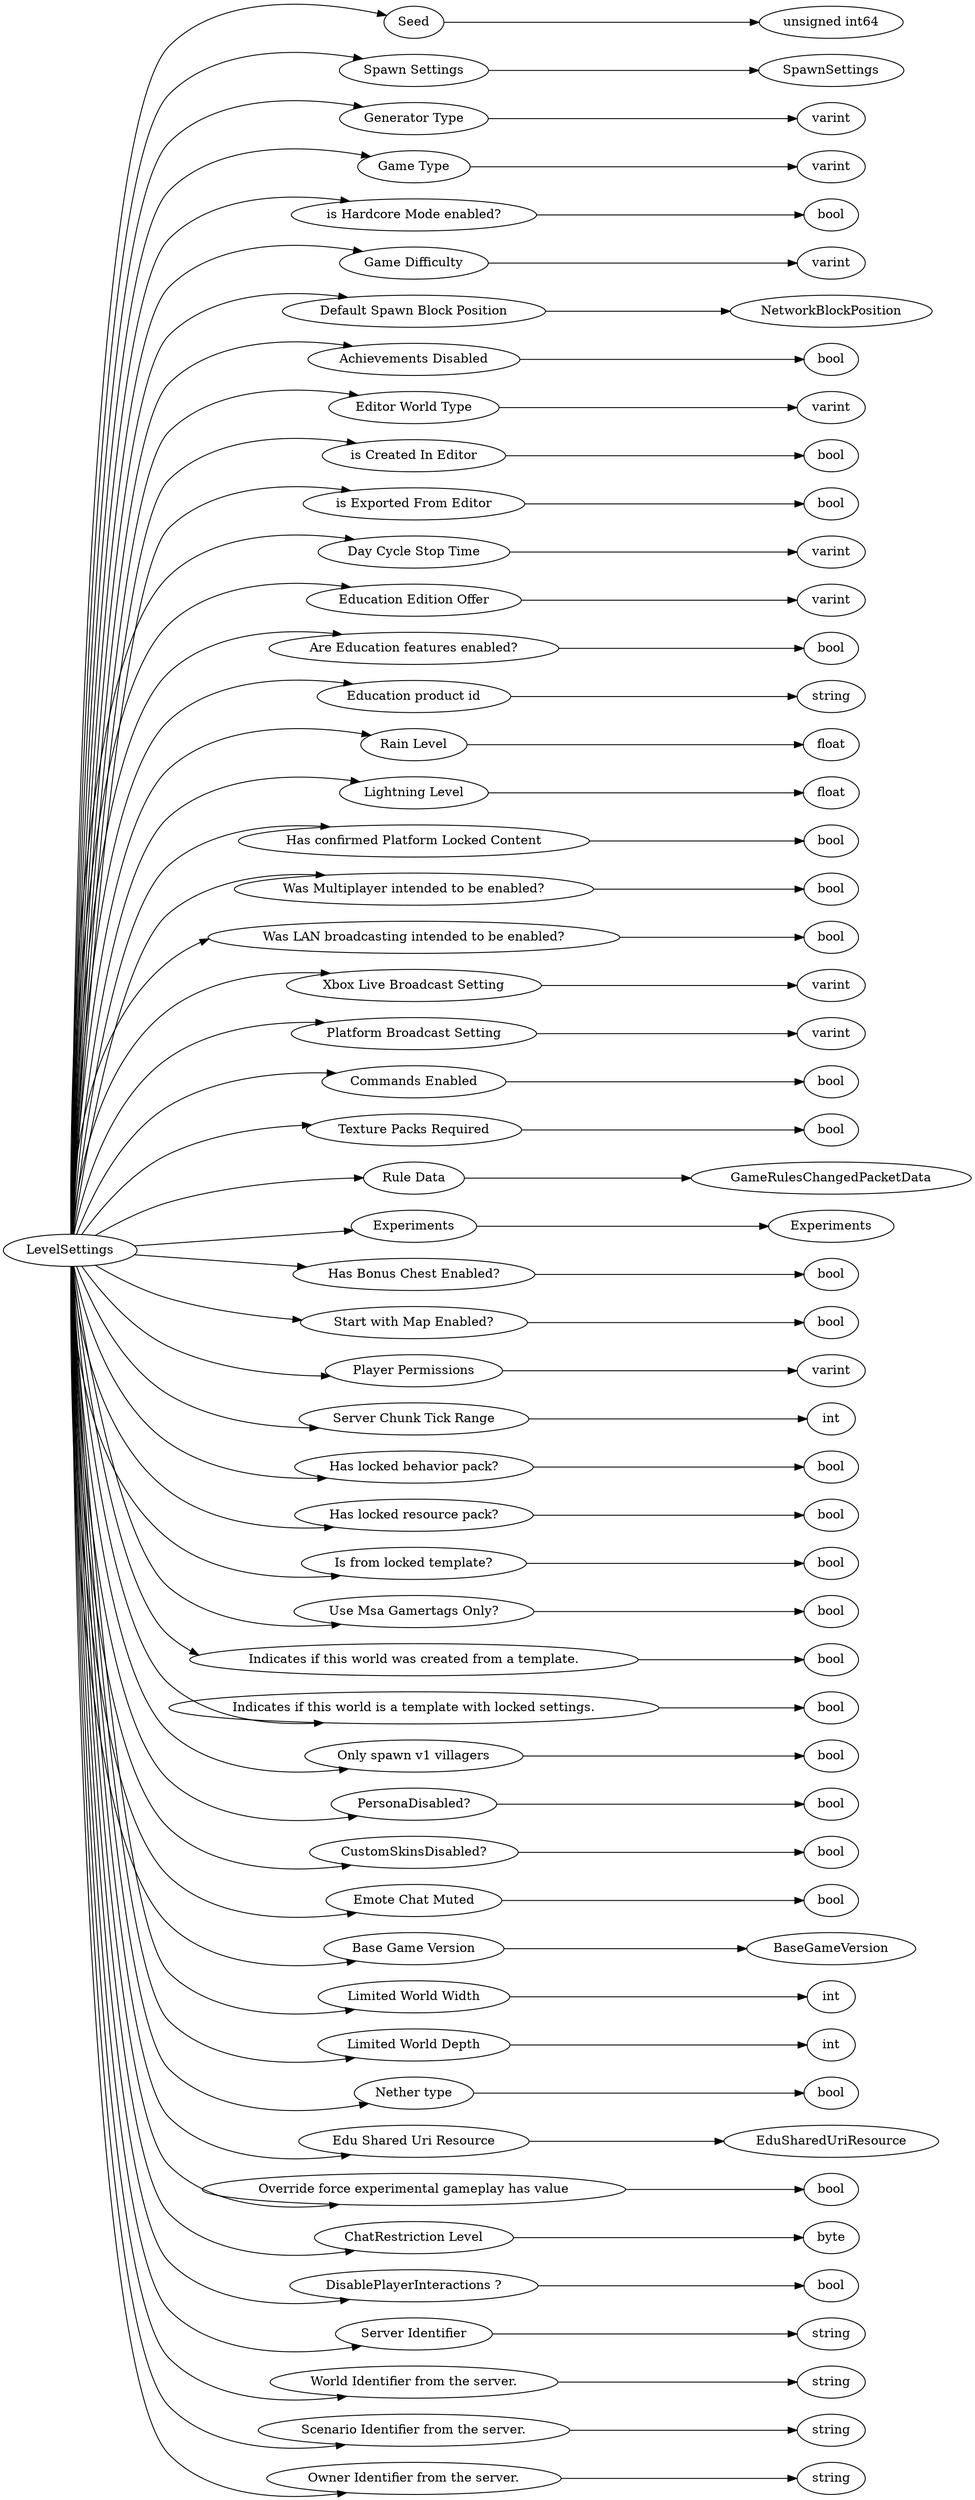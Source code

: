 digraph "LevelSettings" {
rankdir = LR
23
23 -> 24
24 -> 25
23 -> 26
26 -> 34
23 -> 35
35 -> 36
23 -> 37
37 -> 38
23 -> 39
39 -> 40
23 -> 41
41 -> 42
23 -> 43
43 -> 51
23 -> 52
52 -> 53
23 -> 54
54 -> 55
23 -> 56
56 -> 57
23 -> 58
58 -> 59
23 -> 60
60 -> 61
23 -> 62
62 -> 63
23 -> 64
64 -> 65
23 -> 66
66 -> 67
23 -> 68
68 -> 69
23 -> 70
70 -> 71
23 -> 72
72 -> 73
23 -> 74
74 -> 75
23 -> 76
76 -> 77
23 -> 78
78 -> 79
23 -> 80
80 -> 81
23 -> 82
82 -> 83
23 -> 84
84 -> 85
23 -> 86
86 -> 87
23 -> 88
88 -> 89
23 -> 90
90 -> 91
23 -> 92
92 -> 93
23 -> 94
94 -> 95
23 -> 96
96 -> 97
23 -> 98
98 -> 99
23 -> 100
100 -> 101
23 -> 102
102 -> 103
23 -> 104
104 -> 105
23 -> 106
106 -> 107
23 -> 108
108 -> 109
23 -> 110
110 -> 111
23 -> 112
112 -> 113
23 -> 114
114 -> 115
23 -> 116
116 -> 117
23 -> 118
118 -> 119
23 -> 120
120 -> 121
23 -> 122
122 -> 123
23 -> 124
124 -> 125
23 -> 126
126 -> 132
23 -> 133
133 -> 134
23 -> 135
135 -> 136
23 -> 137
137 -> 138
23 -> 139
139 -> 140
23 -> 141
141 -> 142
23 -> 143
143 -> 144
23 -> 145
145 -> 146

23 [label="LevelSettings",comment="name: \"LevelSettings\", typeName: \"\", id: 23, branchId: 0, recurseId: -1, attributes: 0, notes: \"\""];
24 [label="Seed",comment="name: \"Seed\", typeName: \"\", id: 24, branchId: 0, recurseId: -1, attributes: 0, notes: \"\""];
25 [label="unsigned int64",comment="name: \"unsigned int64\", typeName: \"\", id: 25, branchId: 0, recurseId: -1, attributes: 512, notes: \"\""];
26 [label="Spawn Settings",comment="name: \"Spawn Settings\", typeName: \"SpawnSettings\", id: 26, branchId: 0, recurseId: -1, attributes: 256, notes: \"\""];
34 [label="SpawnSettings",comment="name: \"SpawnSettings\", typeName: \"\", id: 34, branchId: 0, recurseId: -1, attributes: 512, notes: \"\""];
35 [label="Generator Type",comment="name: \"Generator Type\", typeName: \"\", id: 35, branchId: 0, recurseId: -1, attributes: 0, notes: \"\""];
36 [label="varint",comment="name: \"varint\", typeName: \"\", id: 36, branchId: 0, recurseId: -1, attributes: 512, notes: \"\""];
37 [label="Game Type",comment="name: \"Game Type\", typeName: \"\", id: 37, branchId: 0, recurseId: -1, attributes: 0, notes: \"\""];
38 [label="varint",comment="name: \"varint\", typeName: \"\", id: 38, branchId: 0, recurseId: -1, attributes: 512, notes: \"\""];
39 [label="is Hardcore Mode enabled?",comment="name: \"is Hardcore Mode enabled?\", typeName: \"\", id: 39, branchId: 0, recurseId: -1, attributes: 0, notes: \"\""];
40 [label="bool",comment="name: \"bool\", typeName: \"\", id: 40, branchId: 0, recurseId: -1, attributes: 512, notes: \"\""];
41 [label="Game Difficulty",comment="name: \"Game Difficulty\", typeName: \"\", id: 41, branchId: 0, recurseId: -1, attributes: 0, notes: \"\""];
42 [label="varint",comment="name: \"varint\", typeName: \"\", id: 42, branchId: 0, recurseId: -1, attributes: 512, notes: \"\""];
43 [label="Default Spawn Block Position",comment="name: \"Default Spawn Block Position\", typeName: \"NetworkBlockPosition\", id: 43, branchId: 0, recurseId: -1, attributes: 256, notes: \"\""];
51 [label="NetworkBlockPosition",comment="name: \"NetworkBlockPosition\", typeName: \"\", id: 51, branchId: 0, recurseId: -1, attributes: 512, notes: \"\""];
52 [label="Achievements Disabled",comment="name: \"Achievements Disabled\", typeName: \"\", id: 52, branchId: 0, recurseId: -1, attributes: 0, notes: \"\""];
53 [label="bool",comment="name: \"bool\", typeName: \"\", id: 53, branchId: 0, recurseId: -1, attributes: 512, notes: \"\""];
54 [label="Editor World Type",comment="name: \"Editor World Type\", typeName: \"\", id: 54, branchId: 0, recurseId: -1, attributes: 0, notes: \"\""];
55 [label="varint",comment="name: \"varint\", typeName: \"\", id: 55, branchId: 0, recurseId: -1, attributes: 512, notes: \"\""];
56 [label="is Created In Editor",comment="name: \"is Created In Editor\", typeName: \"\", id: 56, branchId: 0, recurseId: -1, attributes: 0, notes: \"\""];
57 [label="bool",comment="name: \"bool\", typeName: \"\", id: 57, branchId: 0, recurseId: -1, attributes: 512, notes: \"\""];
58 [label="is Exported From Editor",comment="name: \"is Exported From Editor\", typeName: \"\", id: 58, branchId: 0, recurseId: -1, attributes: 0, notes: \"\""];
59 [label="bool",comment="name: \"bool\", typeName: \"\", id: 59, branchId: 0, recurseId: -1, attributes: 512, notes: \"\""];
60 [label="Day Cycle Stop Time",comment="name: \"Day Cycle Stop Time\", typeName: \"\", id: 60, branchId: 0, recurseId: -1, attributes: 0, notes: \"\""];
61 [label="varint",comment="name: \"varint\", typeName: \"\", id: 61, branchId: 0, recurseId: -1, attributes: 512, notes: \"\""];
62 [label="Education Edition Offer",comment="name: \"Education Edition Offer\", typeName: \"\", id: 62, branchId: 0, recurseId: -1, attributes: 0, notes: \"\""];
63 [label="varint",comment="name: \"varint\", typeName: \"\", id: 63, branchId: 0, recurseId: -1, attributes: 512, notes: \"\""];
64 [label="Are Education features enabled?",comment="name: \"Are Education features enabled?\", typeName: \"\", id: 64, branchId: 0, recurseId: -1, attributes: 0, notes: \"\""];
65 [label="bool",comment="name: \"bool\", typeName: \"\", id: 65, branchId: 0, recurseId: -1, attributes: 512, notes: \"\""];
66 [label="Education product id",comment="name: \"Education product id\", typeName: \"\", id: 66, branchId: 0, recurseId: -1, attributes: 0, notes: \"\""];
67 [label="string",comment="name: \"string\", typeName: \"\", id: 67, branchId: 0, recurseId: -1, attributes: 512, notes: \"\""];
68 [label="Rain Level",comment="name: \"Rain Level\", typeName: \"\", id: 68, branchId: 0, recurseId: -1, attributes: 0, notes: \"\""];
69 [label="float",comment="name: \"float\", typeName: \"\", id: 69, branchId: 0, recurseId: -1, attributes: 512, notes: \"\""];
70 [label="Lightning Level",comment="name: \"Lightning Level\", typeName: \"\", id: 70, branchId: 0, recurseId: -1, attributes: 0, notes: \"\""];
71 [label="float",comment="name: \"float\", typeName: \"\", id: 71, branchId: 0, recurseId: -1, attributes: 512, notes: \"\""];
72 [label="Has confirmed Platform Locked Content",comment="name: \"Has confirmed Platform Locked Content\", typeName: \"\", id: 72, branchId: 0, recurseId: -1, attributes: 0, notes: \"\""];
73 [label="bool",comment="name: \"bool\", typeName: \"\", id: 73, branchId: 0, recurseId: -1, attributes: 512, notes: \"\""];
74 [label="Was Multiplayer intended to be enabled?",comment="name: \"Was Multiplayer intended to be enabled?\", typeName: \"\", id: 74, branchId: 0, recurseId: -1, attributes: 0, notes: \"\""];
75 [label="bool",comment="name: \"bool\", typeName: \"\", id: 75, branchId: 0, recurseId: -1, attributes: 512, notes: \"\""];
76 [label="Was LAN broadcasting intended to be enabled?",comment="name: \"Was LAN broadcasting intended to be enabled?\", typeName: \"\", id: 76, branchId: 0, recurseId: -1, attributes: 0, notes: \"\""];
77 [label="bool",comment="name: \"bool\", typeName: \"\", id: 77, branchId: 0, recurseId: -1, attributes: 512, notes: \"\""];
78 [label="Xbox Live Broadcast Setting",comment="name: \"Xbox Live Broadcast Setting\", typeName: \"\", id: 78, branchId: 0, recurseId: -1, attributes: 0, notes: \"\""];
79 [label="varint",comment="name: \"varint\", typeName: \"\", id: 79, branchId: 0, recurseId: -1, attributes: 512, notes: \"\""];
80 [label="Platform Broadcast Setting",comment="name: \"Platform Broadcast Setting\", typeName: \"\", id: 80, branchId: 0, recurseId: -1, attributes: 0, notes: \"\""];
81 [label="varint",comment="name: \"varint\", typeName: \"\", id: 81, branchId: 0, recurseId: -1, attributes: 512, notes: \"\""];
82 [label="Commands Enabled",comment="name: \"Commands Enabled\", typeName: \"\", id: 82, branchId: 0, recurseId: -1, attributes: 0, notes: \"\""];
83 [label="bool",comment="name: \"bool\", typeName: \"\", id: 83, branchId: 0, recurseId: -1, attributes: 512, notes: \"\""];
84 [label="Texture Packs Required",comment="name: \"Texture Packs Required\", typeName: \"\", id: 84, branchId: 0, recurseId: -1, attributes: 0, notes: \"\""];
85 [label="bool",comment="name: \"bool\", typeName: \"\", id: 85, branchId: 0, recurseId: -1, attributes: 512, notes: \"\""];
86 [label="Rule Data",comment="name: \"Rule Data\", typeName: \"GameRulesChangedPacketData\", id: 86, branchId: 0, recurseId: -1, attributes: 256, notes: \"\""];
87 [label="GameRulesChangedPacketData",comment="name: \"GameRulesChangedPacketData\", typeName: \"\", id: 87, branchId: 0, recurseId: -1, attributes: 512, notes: \"\""];
88 [label="Experiments",comment="name: \"Experiments\", typeName: \"Experiments\", id: 88, branchId: 0, recurseId: -1, attributes: 256, notes: \"\""];
89 [label="Experiments",comment="name: \"Experiments\", typeName: \"\", id: 89, branchId: 0, recurseId: -1, attributes: 512, notes: \"\""];
90 [label="Has Bonus Chest Enabled?",comment="name: \"Has Bonus Chest Enabled?\", typeName: \"\", id: 90, branchId: 0, recurseId: -1, attributes: 0, notes: \"\""];
91 [label="bool",comment="name: \"bool\", typeName: \"\", id: 91, branchId: 0, recurseId: -1, attributes: 512, notes: \"\""];
92 [label="Start with Map Enabled?",comment="name: \"Start with Map Enabled?\", typeName: \"\", id: 92, branchId: 0, recurseId: -1, attributes: 0, notes: \"\""];
93 [label="bool",comment="name: \"bool\", typeName: \"\", id: 93, branchId: 0, recurseId: -1, attributes: 512, notes: \"\""];
94 [label="Player Permissions",comment="name: \"Player Permissions\", typeName: \"\", id: 94, branchId: 0, recurseId: -1, attributes: 0, notes: \"\""];
95 [label="varint",comment="name: \"varint\", typeName: \"\", id: 95, branchId: 0, recurseId: -1, attributes: 512, notes: \"\""];
96 [label="Server Chunk Tick Range",comment="name: \"Server Chunk Tick Range\", typeName: \"\", id: 96, branchId: 0, recurseId: -1, attributes: 0, notes: \"\""];
97 [label="int",comment="name: \"int\", typeName: \"\", id: 97, branchId: 0, recurseId: -1, attributes: 512, notes: \"\""];
98 [label="Has locked behavior pack?",comment="name: \"Has locked behavior pack?\", typeName: \"\", id: 98, branchId: 0, recurseId: -1, attributes: 0, notes: \"\""];
99 [label="bool",comment="name: \"bool\", typeName: \"\", id: 99, branchId: 0, recurseId: -1, attributes: 512, notes: \"\""];
100 [label="Has locked resource pack?",comment="name: \"Has locked resource pack?\", typeName: \"\", id: 100, branchId: 0, recurseId: -1, attributes: 0, notes: \"\""];
101 [label="bool",comment="name: \"bool\", typeName: \"\", id: 101, branchId: 0, recurseId: -1, attributes: 512, notes: \"\""];
102 [label="Is from locked template?",comment="name: \"Is from locked template?\", typeName: \"\", id: 102, branchId: 0, recurseId: -1, attributes: 0, notes: \"\""];
103 [label="bool",comment="name: \"bool\", typeName: \"\", id: 103, branchId: 0, recurseId: -1, attributes: 512, notes: \"\""];
104 [label="Use Msa Gamertags Only?",comment="name: \"Use Msa Gamertags Only?\", typeName: \"\", id: 104, branchId: 0, recurseId: -1, attributes: 0, notes: \"\""];
105 [label="bool",comment="name: \"bool\", typeName: \"\", id: 105, branchId: 0, recurseId: -1, attributes: 512, notes: \"\""];
106 [label="Indicates if this world was created from a template.",comment="name: \"Indicates if this world was created from a template.\", typeName: \"\", id: 106, branchId: 0, recurseId: -1, attributes: 0, notes: \"For servers this should always be false.\""];
107 [label="bool",comment="name: \"bool\", typeName: \"\", id: 107, branchId: 0, recurseId: -1, attributes: 512, notes: \"\""];
108 [label="Indicates if this world is a template with locked settings.",comment="name: \"Indicates if this world is a template with locked settings.\", typeName: \"\", id: 108, branchId: 0, recurseId: -1, attributes: 0, notes: \"For servers this should always be false.\""];
109 [label="bool",comment="name: \"bool\", typeName: \"\", id: 109, branchId: 0, recurseId: -1, attributes: 512, notes: \"\""];
110 [label="Only spawn v1 villagers",comment="name: \"Only spawn v1 villagers\", typeName: \"\", id: 110, branchId: 0, recurseId: -1, attributes: 0, notes: \"This was added for the Village & Pillage update, marking worlds where V1 villagers shouldn't update to V2, and only V1 villagers should be used in the world. This was done for Marketplace content.\""];
111 [label="bool",comment="name: \"bool\", typeName: \"\", id: 111, branchId: 0, recurseId: -1, attributes: 512, notes: \"\""];
112 [label="PersonaDisabled?",comment="name: \"PersonaDisabled?\", typeName: \"\", id: 112, branchId: 0, recurseId: -1, attributes: 0, notes: \"\""];
113 [label="bool",comment="name: \"bool\", typeName: \"\", id: 113, branchId: 0, recurseId: -1, attributes: 512, notes: \"\""];
114 [label="CustomSkinsDisabled?",comment="name: \"CustomSkinsDisabled?\", typeName: \"\", id: 114, branchId: 0, recurseId: -1, attributes: 0, notes: \"\""];
115 [label="bool",comment="name: \"bool\", typeName: \"\", id: 115, branchId: 0, recurseId: -1, attributes: 512, notes: \"\""];
116 [label="Emote Chat Muted",comment="name: \"Emote Chat Muted\", typeName: \"\", id: 116, branchId: 0, recurseId: -1, attributes: 0, notes: \"\""];
117 [label="bool",comment="name: \"bool\", typeName: \"\", id: 117, branchId: 0, recurseId: -1, attributes: 512, notes: \"\""];
118 [label="Base Game Version",comment="name: \"Base Game Version\", typeName: \"BaseGameVersion\", id: 118, branchId: 0, recurseId: -1, attributes: 256, notes: \"Version of vanilla gameplay that will be used with this world.\""];
119 [label="BaseGameVersion",comment="name: \"BaseGameVersion\", typeName: \"\", id: 119, branchId: 0, recurseId: -1, attributes: 512, notes: \"\""];
120 [label="Limited World Width",comment="name: \"Limited World Width\", typeName: \"\", id: 120, branchId: 0, recurseId: -1, attributes: 0, notes: \"\""];
121 [label="int",comment="name: \"int\", typeName: \"\", id: 121, branchId: 0, recurseId: -1, attributes: 512, notes: \"\""];
122 [label="Limited World Depth",comment="name: \"Limited World Depth\", typeName: \"\", id: 122, branchId: 0, recurseId: -1, attributes: 0, notes: \"\""];
123 [label="int",comment="name: \"int\", typeName: \"\", id: 123, branchId: 0, recurseId: -1, attributes: 512, notes: \"\""];
124 [label="Nether type",comment="name: \"Nether type\", typeName: \"\", id: 124, branchId: 0, recurseId: -1, attributes: 0, notes: \"\""];
125 [label="bool",comment="name: \"bool\", typeName: \"\", id: 125, branchId: 0, recurseId: -1, attributes: 512, notes: \"\""];
126 [label="Edu Shared Uri Resource",comment="name: \"Edu Shared Uri Resource\", typeName: \"EduSharedUriResource\", id: 126, branchId: 0, recurseId: -1, attributes: 256, notes: \"\""];
132 [label="EduSharedUriResource",comment="name: \"EduSharedUriResource\", typeName: \"\", id: 132, branchId: 0, recurseId: -1, attributes: 512, notes: \"\""];
133 [label="Override force experimental gameplay has value",comment="name: \"Override force experimental gameplay has value\", typeName: \"\", id: 133, branchId: 0, recurseId: -1, attributes: 0, notes: \"For servers this should always be false\""];
134 [label="bool",comment="name: \"bool\", typeName: \"\", id: 134, branchId: 0, recurseId: -1, attributes: 512, notes: \"\""];
135 [label="ChatRestriction Level",comment="name: \"ChatRestriction Level\", typeName: \"\", id: 135, branchId: 0, recurseId: -1, attributes: 0, notes: \"\""];
136 [label="byte",comment="name: \"byte\", typeName: \"\", id: 136, branchId: 0, recurseId: -1, attributes: 512, notes: \"\""];
137 [label="DisablePlayerInteractions ?",comment="name: \"DisablePlayerInteractions ?\", typeName: \"\", id: 137, branchId: 0, recurseId: -1, attributes: 0, notes: \"\""];
138 [label="bool",comment="name: \"bool\", typeName: \"\", id: 138, branchId: 0, recurseId: -1, attributes: 512, notes: \"\""];
139 [label="Server Identifier",comment="name: \"Server Identifier\", typeName: \"\", id: 139, branchId: 0, recurseId: -1, attributes: 0, notes: \"\""];
140 [label="string",comment="name: \"string\", typeName: \"\", id: 140, branchId: 0, recurseId: -1, attributes: 512, notes: \"\""];
141 [label="World Identifier from the server.",comment="name: \"World Identifier from the server.\", typeName: \"\", id: 141, branchId: 0, recurseId: -1, attributes: 0, notes: \"\""];
142 [label="string",comment="name: \"string\", typeName: \"\", id: 142, branchId: 0, recurseId: -1, attributes: 512, notes: \"\""];
143 [label="Scenario Identifier from the server.",comment="name: \"Scenario Identifier from the server.\", typeName: \"\", id: 143, branchId: 0, recurseId: -1, attributes: 0, notes: \"\""];
144 [label="string",comment="name: \"string\", typeName: \"\", id: 144, branchId: 0, recurseId: -1, attributes: 512, notes: \"\""];
145 [label="Owner Identifier from the server.",comment="name: \"Owner Identifier from the server.\", typeName: \"\", id: 145, branchId: 0, recurseId: -1, attributes: 0, notes: \"\""];
146 [label="string",comment="name: \"string\", typeName: \"\", id: 146, branchId: 0, recurseId: -1, attributes: 512, notes: \"\""];
{ rank = max;25;34;36;38;40;42;51;53;55;57;59;61;63;65;67;69;71;73;75;77;79;81;83;85;87;89;91;93;95;97;99;101;103;105;107;109;111;113;115;117;119;121;123;125;132;134;136;138;140;142;144;146}

}
